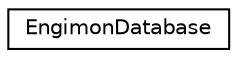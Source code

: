 digraph "Graphical Class Hierarchy"
{
 // LATEX_PDF_SIZE
  edge [fontname="Helvetica",fontsize="10",labelfontname="Helvetica",labelfontsize="10"];
  node [fontname="Helvetica",fontsize="10",shape=record];
  rankdir="LR";
  Node0 [label="EngimonDatabase",height=0.2,width=0.4,color="black", fillcolor="white", style="filled",URL="$class_engimon_database.html",tooltip=" "];
}
